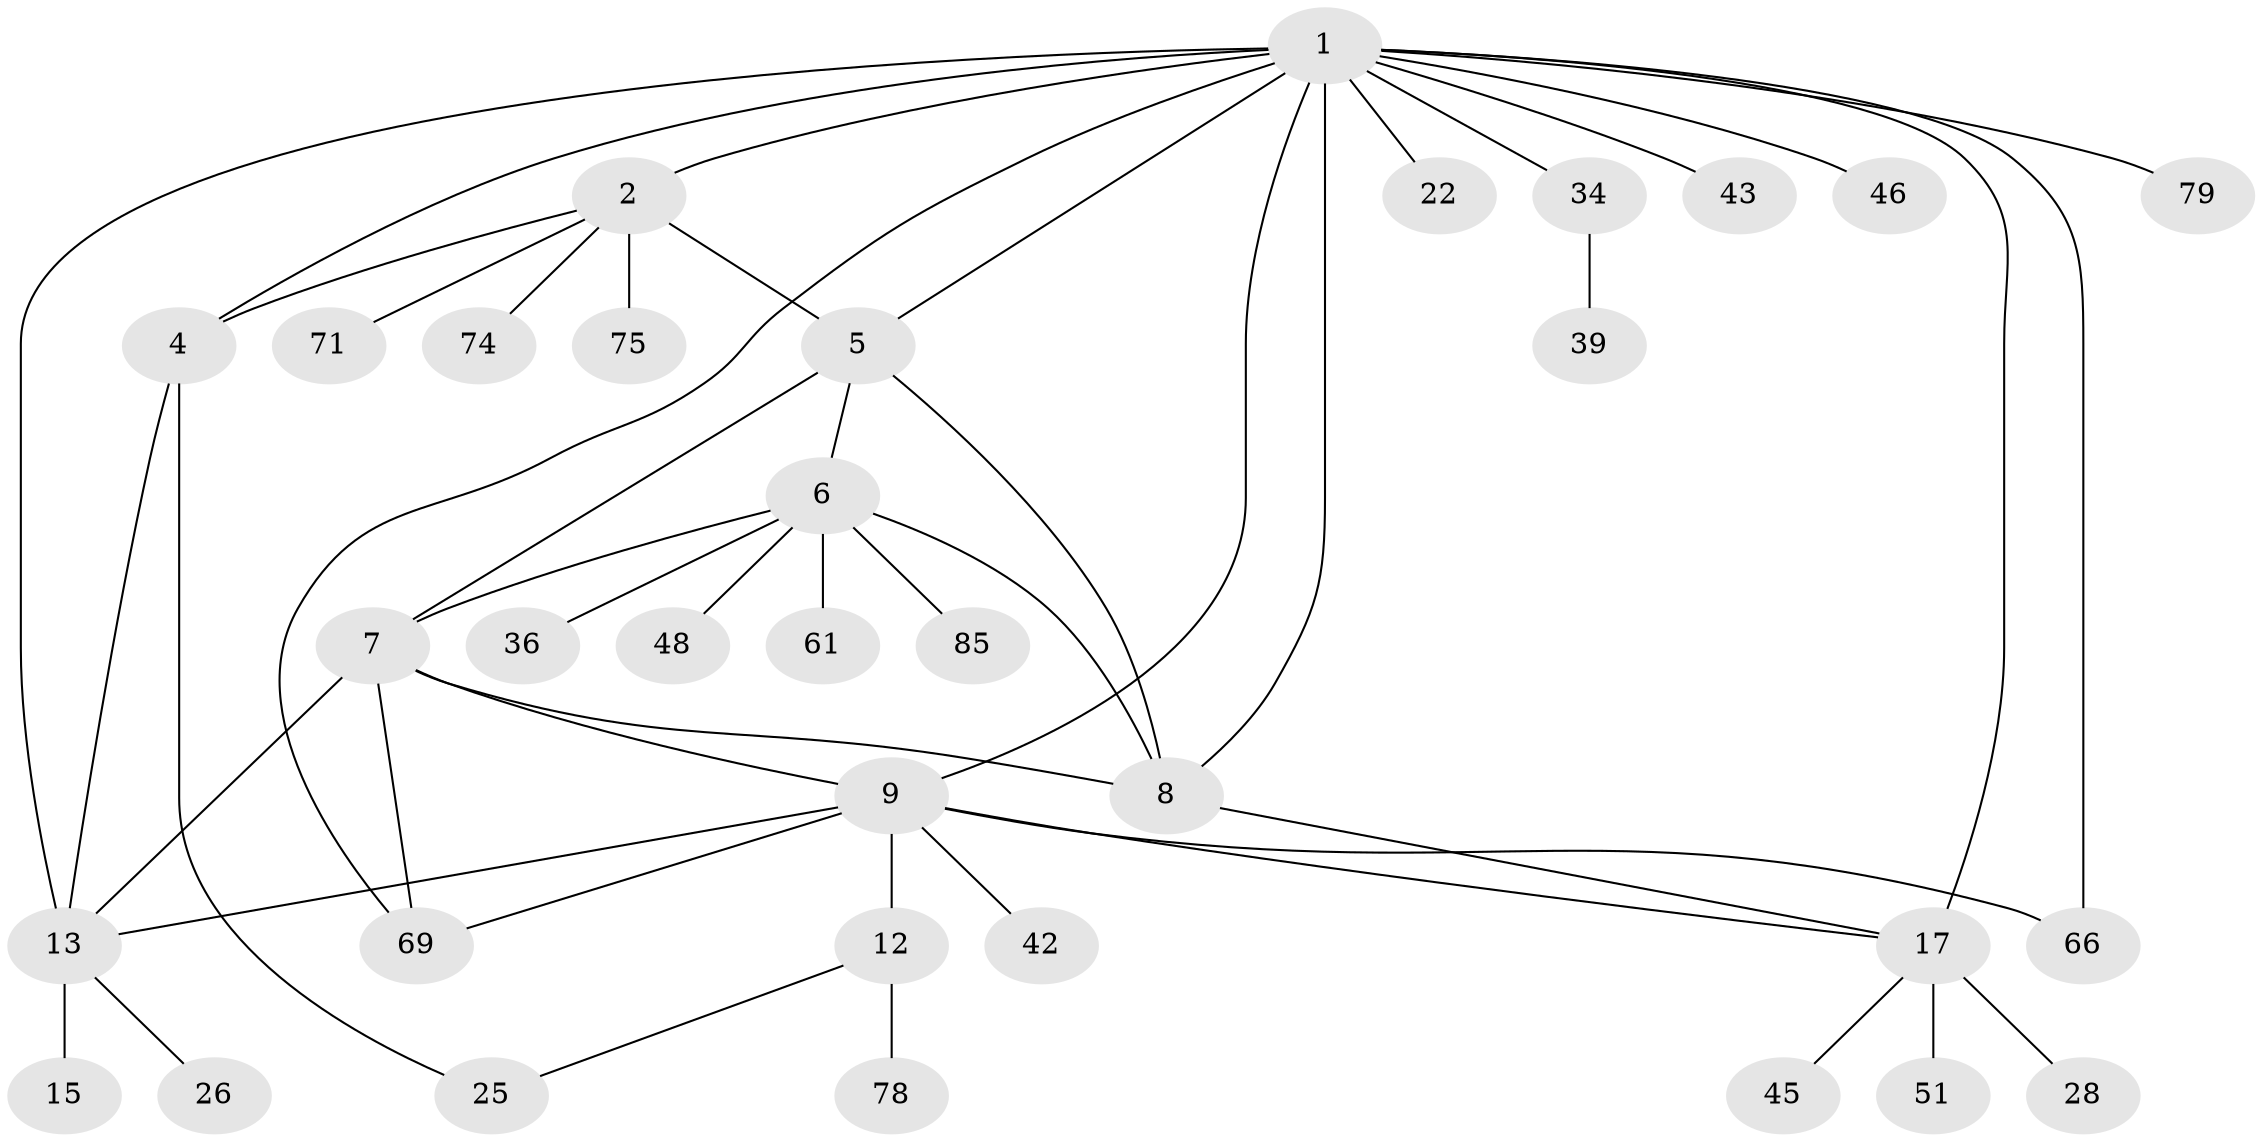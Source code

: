 // original degree distribution, {12: 0.011764705882352941, 7: 0.047058823529411764, 5: 0.047058823529411764, 6: 0.023529411764705882, 8: 0.023529411764705882, 4: 0.047058823529411764, 10: 0.03529411764705882, 3: 0.058823529411764705, 1: 0.5294117647058824, 2: 0.17647058823529413}
// Generated by graph-tools (version 1.1) at 2025/19/03/04/25 18:19:30]
// undirected, 34 vertices, 49 edges
graph export_dot {
graph [start="1"]
  node [color=gray90,style=filled];
  1 [super="+3"];
  2;
  4;
  5 [super="+59"];
  6;
  7 [super="+50"];
  8 [super="+54+23+80+83"];
  9 [super="+32+11+82+35+37+10"];
  12;
  13 [super="+14+44"];
  15 [super="+16+21"];
  17 [super="+27+20+58+60+49+31+19+40"];
  22 [super="+47"];
  25 [super="+30"];
  26 [super="+38"];
  28;
  34;
  36;
  39;
  42;
  43;
  45;
  46;
  48;
  51;
  61;
  66;
  69 [super="+84"];
  71;
  74;
  75;
  78;
  79;
  85;
  1 -- 2 [weight=2];
  1 -- 4 [weight=2];
  1 -- 5;
  1 -- 22;
  1 -- 34;
  1 -- 43;
  1 -- 46;
  1 -- 66;
  1 -- 69;
  1 -- 79;
  1 -- 9 [weight=2];
  1 -- 17 [weight=3];
  1 -- 8;
  1 -- 13;
  2 -- 4;
  2 -- 71;
  2 -- 74;
  2 -- 75;
  2 -- 5;
  4 -- 25;
  4 -- 13;
  5 -- 6;
  5 -- 7;
  5 -- 8;
  6 -- 7;
  6 -- 8;
  6 -- 36;
  6 -- 48;
  6 -- 61;
  6 -- 85;
  7 -- 8;
  7 -- 9;
  7 -- 13;
  7 -- 69;
  8 -- 17;
  9 -- 12 [weight=3];
  9 -- 66;
  9 -- 69;
  9 -- 42;
  9 -- 13;
  9 -- 17;
  12 -- 25;
  12 -- 78;
  13 -- 15 [weight=4];
  13 -- 26;
  17 -- 51;
  17 -- 45;
  17 -- 28;
  34 -- 39;
}
